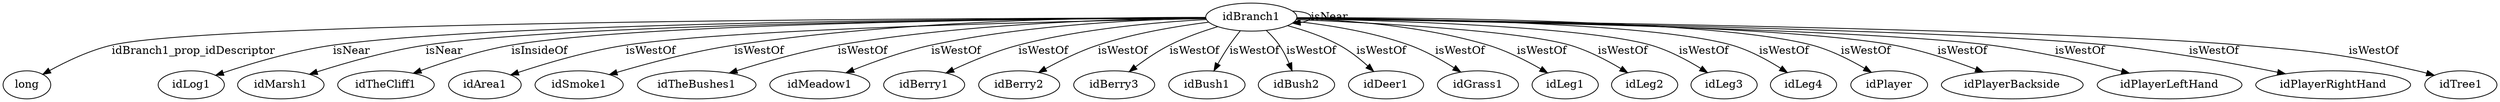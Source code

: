digraph  {
idBranch1 [node_type=entity_node];
long [node_type=property_node];
idLog1 [node_type=entity_node];
idMarsh1 [node_type=entity_node];
idTheCliff1 [node_type=entity_node];
idArea1 [node_type=entity_node];
idSmoke1 [node_type=entity_node];
idTheBushes1 [node_type=entity_node];
idMeadow1 [node_type=entity_node];
idBerry1 [node_type=entity_node];
idBerry2 [node_type=entity_node];
idBerry3 [node_type=entity_node];
idBush1 [node_type=entity_node];
idBush2 [node_type=entity_node];
idDeer1 [node_type=entity_node];
idGrass1 [node_type=entity_node];
idLeg1 [node_type=entity_node];
idLeg2 [node_type=entity_node];
idLeg3 [node_type=entity_node];
idLeg4 [node_type=entity_node];
idPlayer [node_type=entity_node];
idPlayerBackside [node_type=entity_node];
idPlayerLeftHand [node_type=entity_node];
idPlayerRightHand [node_type=entity_node];
idTree1 [node_type=entity_node];
idBranch1 -> long  [edge_type=property, label=idBranch1_prop_idDescriptor];
idBranch1 -> idLog1  [edge_type=relationship, label=isNear];
idBranch1 -> idMarsh1  [edge_type=relationship, label=isNear];
idBranch1 -> idTheCliff1  [edge_type=relationship, label=isInsideOf];
idBranch1 -> idBranch1  [edge_type=relationship, label=isNear];
idBranch1 -> idArea1  [edge_type=relationship, label=isWestOf];
idBranch1 -> idSmoke1  [edge_type=relationship, label=isWestOf];
idBranch1 -> idTheBushes1  [edge_type=relationship, label=isWestOf];
idBranch1 -> idMeadow1  [edge_type=relationship, label=isWestOf];
idBranch1 -> idBerry1  [edge_type=relationship, label=isWestOf];
idBranch1 -> idBerry2  [edge_type=relationship, label=isWestOf];
idBranch1 -> idBerry3  [edge_type=relationship, label=isWestOf];
idBranch1 -> idBush1  [edge_type=relationship, label=isWestOf];
idBranch1 -> idBush2  [edge_type=relationship, label=isWestOf];
idBranch1 -> idDeer1  [edge_type=relationship, label=isWestOf];
idBranch1 -> idGrass1  [edge_type=relationship, label=isWestOf];
idBranch1 -> idLeg1  [edge_type=relationship, label=isWestOf];
idBranch1 -> idLeg2  [edge_type=relationship, label=isWestOf];
idBranch1 -> idLeg3  [edge_type=relationship, label=isWestOf];
idBranch1 -> idLeg4  [edge_type=relationship, label=isWestOf];
idBranch1 -> idPlayer  [edge_type=relationship, label=isWestOf];
idBranch1 -> idPlayerBackside  [edge_type=relationship, label=isWestOf];
idBranch1 -> idPlayerLeftHand  [edge_type=relationship, label=isWestOf];
idBranch1 -> idPlayerRightHand  [edge_type=relationship, label=isWestOf];
idBranch1 -> idTree1  [edge_type=relationship, label=isWestOf];
}
